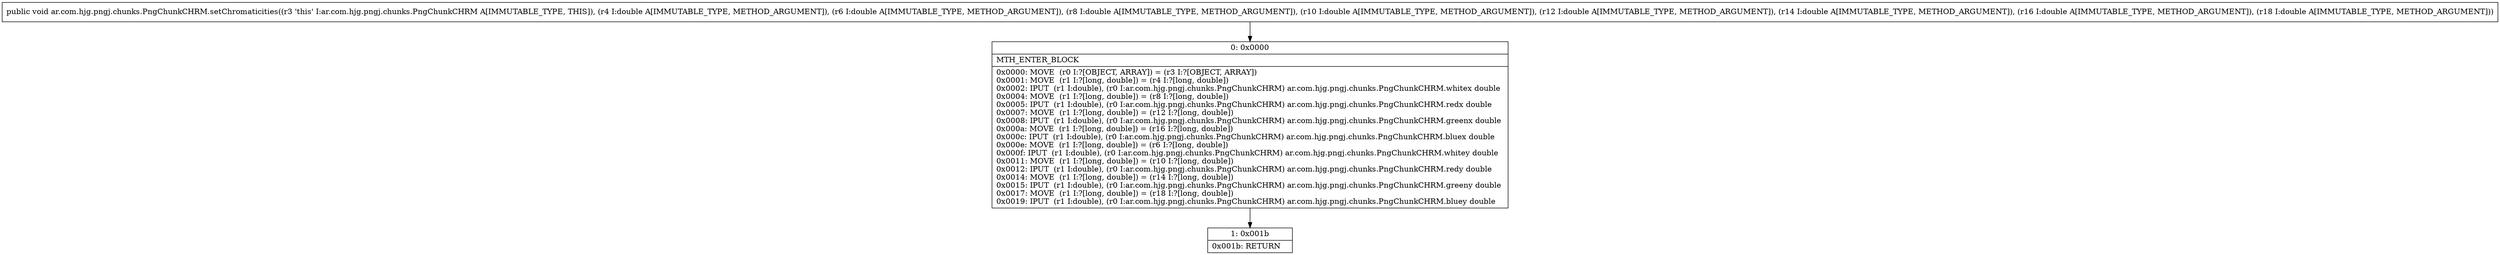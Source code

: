 digraph "CFG forar.com.hjg.pngj.chunks.PngChunkCHRM.setChromaticities(DDDDDDDD)V" {
Node_0 [shape=record,label="{0\:\ 0x0000|MTH_ENTER_BLOCK\l|0x0000: MOVE  (r0 I:?[OBJECT, ARRAY]) = (r3 I:?[OBJECT, ARRAY]) \l0x0001: MOVE  (r1 I:?[long, double]) = (r4 I:?[long, double]) \l0x0002: IPUT  (r1 I:double), (r0 I:ar.com.hjg.pngj.chunks.PngChunkCHRM) ar.com.hjg.pngj.chunks.PngChunkCHRM.whitex double \l0x0004: MOVE  (r1 I:?[long, double]) = (r8 I:?[long, double]) \l0x0005: IPUT  (r1 I:double), (r0 I:ar.com.hjg.pngj.chunks.PngChunkCHRM) ar.com.hjg.pngj.chunks.PngChunkCHRM.redx double \l0x0007: MOVE  (r1 I:?[long, double]) = (r12 I:?[long, double]) \l0x0008: IPUT  (r1 I:double), (r0 I:ar.com.hjg.pngj.chunks.PngChunkCHRM) ar.com.hjg.pngj.chunks.PngChunkCHRM.greenx double \l0x000a: MOVE  (r1 I:?[long, double]) = (r16 I:?[long, double]) \l0x000c: IPUT  (r1 I:double), (r0 I:ar.com.hjg.pngj.chunks.PngChunkCHRM) ar.com.hjg.pngj.chunks.PngChunkCHRM.bluex double \l0x000e: MOVE  (r1 I:?[long, double]) = (r6 I:?[long, double]) \l0x000f: IPUT  (r1 I:double), (r0 I:ar.com.hjg.pngj.chunks.PngChunkCHRM) ar.com.hjg.pngj.chunks.PngChunkCHRM.whitey double \l0x0011: MOVE  (r1 I:?[long, double]) = (r10 I:?[long, double]) \l0x0012: IPUT  (r1 I:double), (r0 I:ar.com.hjg.pngj.chunks.PngChunkCHRM) ar.com.hjg.pngj.chunks.PngChunkCHRM.redy double \l0x0014: MOVE  (r1 I:?[long, double]) = (r14 I:?[long, double]) \l0x0015: IPUT  (r1 I:double), (r0 I:ar.com.hjg.pngj.chunks.PngChunkCHRM) ar.com.hjg.pngj.chunks.PngChunkCHRM.greeny double \l0x0017: MOVE  (r1 I:?[long, double]) = (r18 I:?[long, double]) \l0x0019: IPUT  (r1 I:double), (r0 I:ar.com.hjg.pngj.chunks.PngChunkCHRM) ar.com.hjg.pngj.chunks.PngChunkCHRM.bluey double \l}"];
Node_1 [shape=record,label="{1\:\ 0x001b|0x001b: RETURN   \l}"];
MethodNode[shape=record,label="{public void ar.com.hjg.pngj.chunks.PngChunkCHRM.setChromaticities((r3 'this' I:ar.com.hjg.pngj.chunks.PngChunkCHRM A[IMMUTABLE_TYPE, THIS]), (r4 I:double A[IMMUTABLE_TYPE, METHOD_ARGUMENT]), (r6 I:double A[IMMUTABLE_TYPE, METHOD_ARGUMENT]), (r8 I:double A[IMMUTABLE_TYPE, METHOD_ARGUMENT]), (r10 I:double A[IMMUTABLE_TYPE, METHOD_ARGUMENT]), (r12 I:double A[IMMUTABLE_TYPE, METHOD_ARGUMENT]), (r14 I:double A[IMMUTABLE_TYPE, METHOD_ARGUMENT]), (r16 I:double A[IMMUTABLE_TYPE, METHOD_ARGUMENT]), (r18 I:double A[IMMUTABLE_TYPE, METHOD_ARGUMENT])) }"];
MethodNode -> Node_0;
Node_0 -> Node_1;
}

